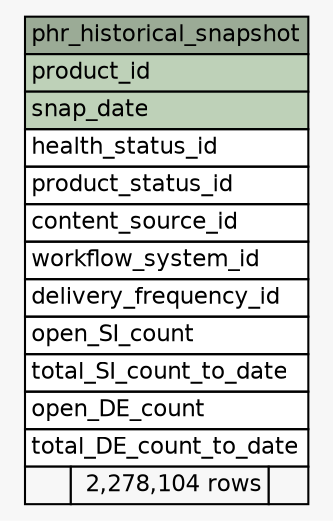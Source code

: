// dot 2.2.1 on Windows 10 10.0
// SchemaSpy rev 590
digraph "phr_historical_snapshot" {
  graph [
    rankdir="RL"
    bgcolor="#f7f7f7"
    nodesep="0.18"
    ranksep="0.46"
    fontname="Helvetica"
    fontsize="11"
  ];
  node [
    fontname="Helvetica"
    fontsize="11"
    shape="plaintext"
  ];
  edge [
    arrowsize="0.8"
  ];
  "phr_historical_snapshot" [
    label=<
    <TABLE BORDER="0" CELLBORDER="1" CELLSPACING="0" BGCOLOR="#ffffff">
      <TR><TD COLSPAN="3" BGCOLOR="#9bab96" ALIGN="CENTER">phr_historical_snapshot</TD></TR>
      <TR><TD PORT="product_id" COLSPAN="3" BGCOLOR="#bed1b8" ALIGN="LEFT">product_id</TD></TR>
      <TR><TD PORT="snap_date" COLSPAN="3" BGCOLOR="#bed1b8" ALIGN="LEFT">snap_date</TD></TR>
      <TR><TD PORT="health_status_id" COLSPAN="3" ALIGN="LEFT">health_status_id</TD></TR>
      <TR><TD PORT="product_status_id" COLSPAN="3" ALIGN="LEFT">product_status_id</TD></TR>
      <TR><TD PORT="content_source_id" COLSPAN="3" ALIGN="LEFT">content_source_id</TD></TR>
      <TR><TD PORT="workflow_system_id" COLSPAN="3" ALIGN="LEFT">workflow_system_id</TD></TR>
      <TR><TD PORT="delivery_frequency_id" COLSPAN="3" ALIGN="LEFT">delivery_frequency_id</TD></TR>
      <TR><TD PORT="open_SI_count" COLSPAN="3" ALIGN="LEFT">open_SI_count</TD></TR>
      <TR><TD PORT="total_SI_count_to_date" COLSPAN="3" ALIGN="LEFT">total_SI_count_to_date</TD></TR>
      <TR><TD PORT="open_DE_count" COLSPAN="3" ALIGN="LEFT">open_DE_count</TD></TR>
      <TR><TD PORT="total_DE_count_to_date" COLSPAN="3" ALIGN="LEFT">total_DE_count_to_date</TD></TR>
      <TR><TD ALIGN="LEFT" BGCOLOR="#f7f7f7">  </TD><TD ALIGN="RIGHT" BGCOLOR="#f7f7f7">2,278,104 rows</TD><TD ALIGN="RIGHT" BGCOLOR="#f7f7f7">  </TD></TR>
    </TABLE>>
    URL="tables/phr_historical_snapshot.html"
    tooltip="phr_historical_snapshot"
  ];
}
